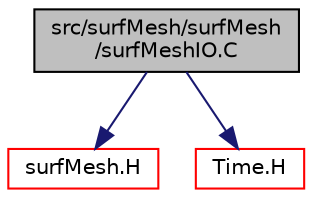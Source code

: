 digraph "src/surfMesh/surfMesh/surfMeshIO.C"
{
  bgcolor="transparent";
  edge [fontname="Helvetica",fontsize="10",labelfontname="Helvetica",labelfontsize="10"];
  node [fontname="Helvetica",fontsize="10",shape=record];
  Node0 [label="src/surfMesh/surfMesh\l/surfMeshIO.C",height=0.2,width=0.4,color="black", fillcolor="grey75", style="filled", fontcolor="black"];
  Node0 -> Node1 [color="midnightblue",fontsize="10",style="solid",fontname="Helvetica"];
  Node1 [label="surfMesh.H",height=0.2,width=0.4,color="red",URL="$a15623.html"];
  Node0 -> Node200 [color="midnightblue",fontsize="10",style="solid",fontname="Helvetica"];
  Node200 [label="Time.H",height=0.2,width=0.4,color="red",URL="$a10025.html"];
}
